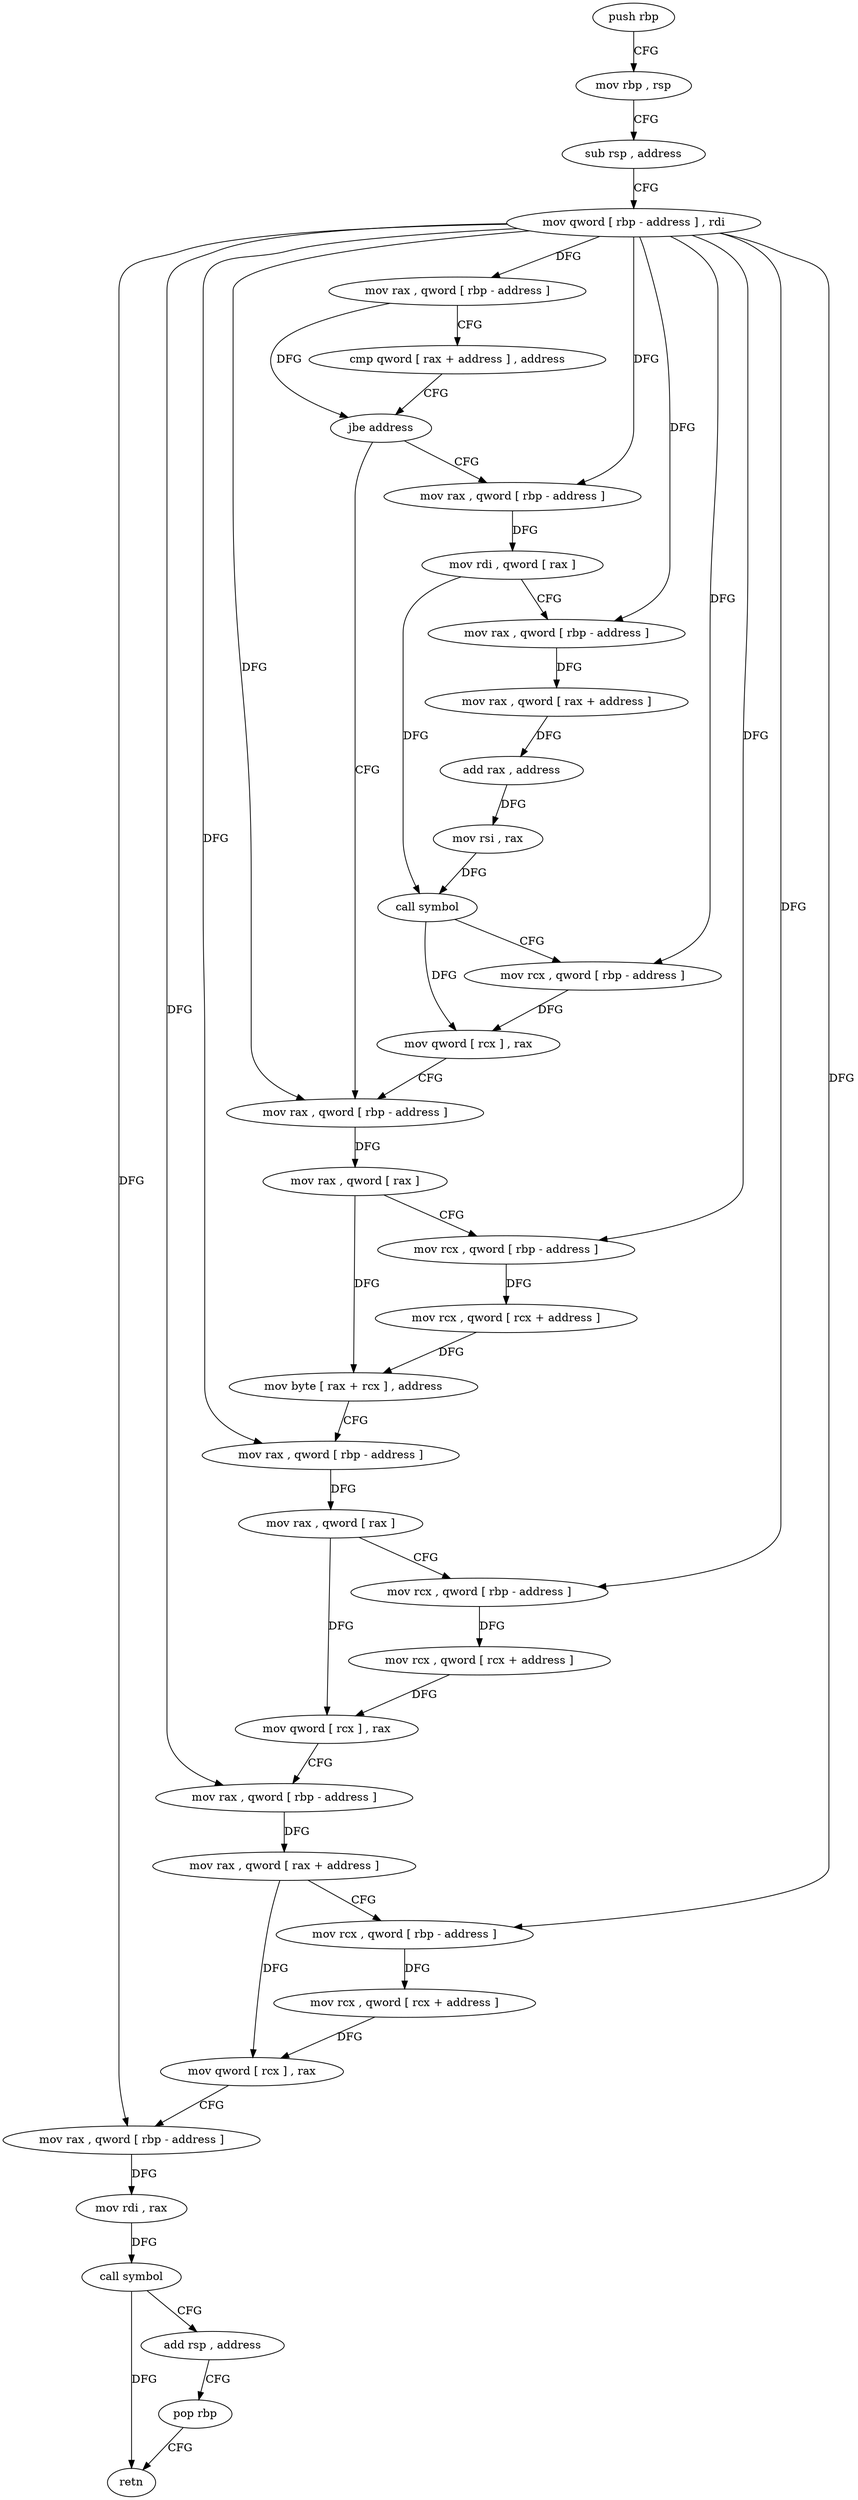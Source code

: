 digraph "func" {
"189264" [label = "push rbp" ]
"189265" [label = "mov rbp , rsp" ]
"189268" [label = "sub rsp , address" ]
"189272" [label = "mov qword [ rbp - address ] , rdi" ]
"189276" [label = "mov rax , qword [ rbp - address ]" ]
"189280" [label = "cmp qword [ rax + address ] , address" ]
"189285" [label = "jbe address" ]
"189327" [label = "mov rax , qword [ rbp - address ]" ]
"189291" [label = "mov rax , qword [ rbp - address ]" ]
"189331" [label = "mov rax , qword [ rax ]" ]
"189334" [label = "mov rcx , qword [ rbp - address ]" ]
"189338" [label = "mov rcx , qword [ rcx + address ]" ]
"189342" [label = "mov byte [ rax + rcx ] , address" ]
"189346" [label = "mov rax , qword [ rbp - address ]" ]
"189350" [label = "mov rax , qword [ rax ]" ]
"189353" [label = "mov rcx , qword [ rbp - address ]" ]
"189357" [label = "mov rcx , qword [ rcx + address ]" ]
"189361" [label = "mov qword [ rcx ] , rax" ]
"189364" [label = "mov rax , qword [ rbp - address ]" ]
"189368" [label = "mov rax , qword [ rax + address ]" ]
"189372" [label = "mov rcx , qword [ rbp - address ]" ]
"189376" [label = "mov rcx , qword [ rcx + address ]" ]
"189380" [label = "mov qword [ rcx ] , rax" ]
"189383" [label = "mov rax , qword [ rbp - address ]" ]
"189387" [label = "mov rdi , rax" ]
"189390" [label = "call symbol" ]
"189395" [label = "add rsp , address" ]
"189399" [label = "pop rbp" ]
"189400" [label = "retn" ]
"189295" [label = "mov rdi , qword [ rax ]" ]
"189298" [label = "mov rax , qword [ rbp - address ]" ]
"189302" [label = "mov rax , qword [ rax + address ]" ]
"189306" [label = "add rax , address" ]
"189312" [label = "mov rsi , rax" ]
"189315" [label = "call symbol" ]
"189320" [label = "mov rcx , qword [ rbp - address ]" ]
"189324" [label = "mov qword [ rcx ] , rax" ]
"189264" -> "189265" [ label = "CFG" ]
"189265" -> "189268" [ label = "CFG" ]
"189268" -> "189272" [ label = "CFG" ]
"189272" -> "189276" [ label = "DFG" ]
"189272" -> "189327" [ label = "DFG" ]
"189272" -> "189334" [ label = "DFG" ]
"189272" -> "189346" [ label = "DFG" ]
"189272" -> "189353" [ label = "DFG" ]
"189272" -> "189364" [ label = "DFG" ]
"189272" -> "189372" [ label = "DFG" ]
"189272" -> "189383" [ label = "DFG" ]
"189272" -> "189291" [ label = "DFG" ]
"189272" -> "189298" [ label = "DFG" ]
"189272" -> "189320" [ label = "DFG" ]
"189276" -> "189280" [ label = "CFG" ]
"189276" -> "189285" [ label = "DFG" ]
"189280" -> "189285" [ label = "CFG" ]
"189285" -> "189327" [ label = "CFG" ]
"189285" -> "189291" [ label = "CFG" ]
"189327" -> "189331" [ label = "DFG" ]
"189291" -> "189295" [ label = "DFG" ]
"189331" -> "189334" [ label = "CFG" ]
"189331" -> "189342" [ label = "DFG" ]
"189334" -> "189338" [ label = "DFG" ]
"189338" -> "189342" [ label = "DFG" ]
"189342" -> "189346" [ label = "CFG" ]
"189346" -> "189350" [ label = "DFG" ]
"189350" -> "189353" [ label = "CFG" ]
"189350" -> "189361" [ label = "DFG" ]
"189353" -> "189357" [ label = "DFG" ]
"189357" -> "189361" [ label = "DFG" ]
"189361" -> "189364" [ label = "CFG" ]
"189364" -> "189368" [ label = "DFG" ]
"189368" -> "189372" [ label = "CFG" ]
"189368" -> "189380" [ label = "DFG" ]
"189372" -> "189376" [ label = "DFG" ]
"189376" -> "189380" [ label = "DFG" ]
"189380" -> "189383" [ label = "CFG" ]
"189383" -> "189387" [ label = "DFG" ]
"189387" -> "189390" [ label = "DFG" ]
"189390" -> "189395" [ label = "CFG" ]
"189390" -> "189400" [ label = "DFG" ]
"189395" -> "189399" [ label = "CFG" ]
"189399" -> "189400" [ label = "CFG" ]
"189295" -> "189298" [ label = "CFG" ]
"189295" -> "189315" [ label = "DFG" ]
"189298" -> "189302" [ label = "DFG" ]
"189302" -> "189306" [ label = "DFG" ]
"189306" -> "189312" [ label = "DFG" ]
"189312" -> "189315" [ label = "DFG" ]
"189315" -> "189320" [ label = "CFG" ]
"189315" -> "189324" [ label = "DFG" ]
"189320" -> "189324" [ label = "DFG" ]
"189324" -> "189327" [ label = "CFG" ]
}
